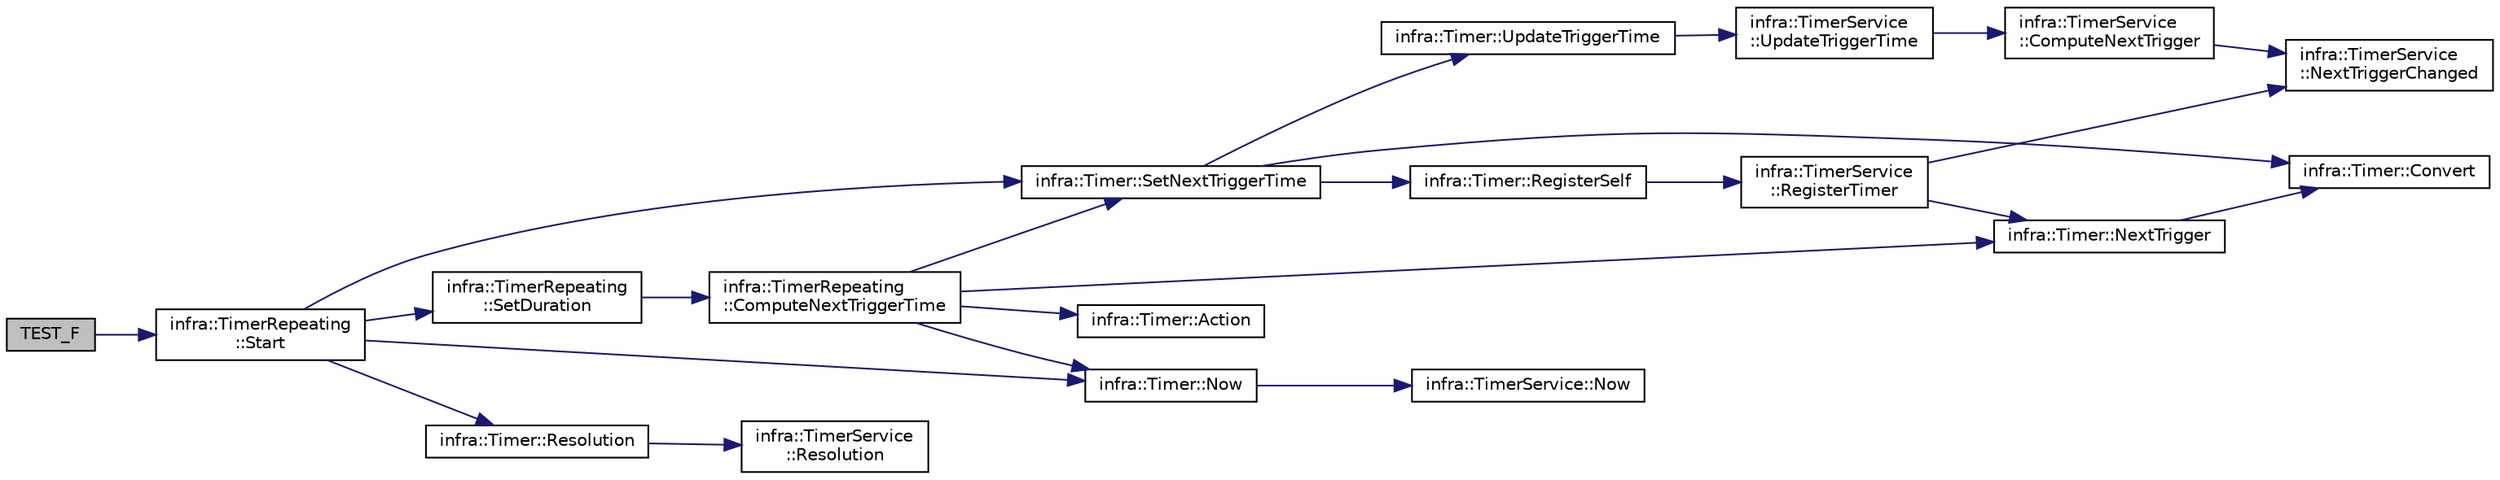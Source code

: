 digraph "TEST_F"
{
 // INTERACTIVE_SVG=YES
  edge [fontname="Helvetica",fontsize="10",labelfontname="Helvetica",labelfontsize="10"];
  node [fontname="Helvetica",fontsize="10",shape=record];
  rankdir="LR";
  Node18 [label="TEST_F",height=0.2,width=0.4,color="black", fillcolor="grey75", style="filled", fontcolor="black"];
  Node18 -> Node19 [color="midnightblue",fontsize="10",style="solid",fontname="Helvetica"];
  Node19 [label="infra::TimerRepeating\l::Start",height=0.2,width=0.4,color="black", fillcolor="white", style="filled",URL="$d3/d9e/classinfra_1_1_timer_repeating.html#ad2eeb1fcc08e3eab3ceb404e2338597b"];
  Node19 -> Node20 [color="midnightblue",fontsize="10",style="solid",fontname="Helvetica"];
  Node20 [label="infra::Timer::SetNextTriggerTime",height=0.2,width=0.4,color="black", fillcolor="white", style="filled",URL="$d5/da5/classinfra_1_1_timer.html#aa5f1d8f856a15a67ddc7c88e40fe4796"];
  Node20 -> Node21 [color="midnightblue",fontsize="10",style="solid",fontname="Helvetica"];
  Node21 [label="infra::Timer::Convert",height=0.2,width=0.4,color="black", fillcolor="white", style="filled",URL="$d5/da5/classinfra_1_1_timer.html#a11b396e8d4300da06b8ce83624991b73"];
  Node20 -> Node22 [color="midnightblue",fontsize="10",style="solid",fontname="Helvetica"];
  Node22 [label="infra::Timer::RegisterSelf",height=0.2,width=0.4,color="black", fillcolor="white", style="filled",URL="$d5/da5/classinfra_1_1_timer.html#aaabecdbe93d2f0299f5f1356c9d1337f"];
  Node22 -> Node23 [color="midnightblue",fontsize="10",style="solid",fontname="Helvetica"];
  Node23 [label="infra::TimerService\l::RegisterTimer",height=0.2,width=0.4,color="black", fillcolor="white", style="filled",URL="$da/def/classinfra_1_1_timer_service.html#ac048d92f92957b56b420dd78bcc84528"];
  Node23 -> Node24 [color="midnightblue",fontsize="10",style="solid",fontname="Helvetica"];
  Node24 [label="infra::Timer::NextTrigger",height=0.2,width=0.4,color="black", fillcolor="white", style="filled",URL="$d5/da5/classinfra_1_1_timer.html#a1efe7b4dc3d40f8357b1fc94855e5145"];
  Node24 -> Node21 [color="midnightblue",fontsize="10",style="solid",fontname="Helvetica"];
  Node23 -> Node25 [color="midnightblue",fontsize="10",style="solid",fontname="Helvetica"];
  Node25 [label="infra::TimerService\l::NextTriggerChanged",height=0.2,width=0.4,color="black", fillcolor="white", style="filled",URL="$da/def/classinfra_1_1_timer_service.html#a6ae66196dc18d8b383ba5e0f0b6f22fa"];
  Node20 -> Node26 [color="midnightblue",fontsize="10",style="solid",fontname="Helvetica"];
  Node26 [label="infra::Timer::UpdateTriggerTime",height=0.2,width=0.4,color="black", fillcolor="white", style="filled",URL="$d5/da5/classinfra_1_1_timer.html#a51a6dd500d70207c8163a053db0b6e60"];
  Node26 -> Node27 [color="midnightblue",fontsize="10",style="solid",fontname="Helvetica"];
  Node27 [label="infra::TimerService\l::UpdateTriggerTime",height=0.2,width=0.4,color="black", fillcolor="white", style="filled",URL="$da/def/classinfra_1_1_timer_service.html#ac08c18576f1ca147f34136e9f75d124f"];
  Node27 -> Node28 [color="midnightblue",fontsize="10",style="solid",fontname="Helvetica"];
  Node28 [label="infra::TimerService\l::ComputeNextTrigger",height=0.2,width=0.4,color="black", fillcolor="white", style="filled",URL="$da/def/classinfra_1_1_timer_service.html#afb8a6ef3ee5ba728f1a8f232514bad8c"];
  Node28 -> Node25 [color="midnightblue",fontsize="10",style="solid",fontname="Helvetica"];
  Node19 -> Node29 [color="midnightblue",fontsize="10",style="solid",fontname="Helvetica"];
  Node29 [label="infra::Timer::Now",height=0.2,width=0.4,color="black", fillcolor="white", style="filled",URL="$d5/da5/classinfra_1_1_timer.html#a0a6147203d9afc7b16456c161b7aaf62"];
  Node29 -> Node30 [color="midnightblue",fontsize="10",style="solid",fontname="Helvetica"];
  Node30 [label="infra::TimerService::Now",height=0.2,width=0.4,color="black", fillcolor="white", style="filled",URL="$da/def/classinfra_1_1_timer_service.html#acb34d2766047f27ebcd1f552916c9a99"];
  Node19 -> Node31 [color="midnightblue",fontsize="10",style="solid",fontname="Helvetica"];
  Node31 [label="infra::Timer::Resolution",height=0.2,width=0.4,color="black", fillcolor="white", style="filled",URL="$d5/da5/classinfra_1_1_timer.html#a729101dbfbc04caf3f1217f9feeeff41"];
  Node31 -> Node32 [color="midnightblue",fontsize="10",style="solid",fontname="Helvetica"];
  Node32 [label="infra::TimerService\l::Resolution",height=0.2,width=0.4,color="black", fillcolor="white", style="filled",URL="$da/def/classinfra_1_1_timer_service.html#ab717e40a1a49d2f31f4a9e2e63f0f5ce"];
  Node19 -> Node33 [color="midnightblue",fontsize="10",style="solid",fontname="Helvetica"];
  Node33 [label="infra::TimerRepeating\l::SetDuration",height=0.2,width=0.4,color="black", fillcolor="white", style="filled",URL="$d3/d9e/classinfra_1_1_timer_repeating.html#aa967ed7eba7a60ca38ac6f9dd9bc4987"];
  Node33 -> Node34 [color="midnightblue",fontsize="10",style="solid",fontname="Helvetica"];
  Node34 [label="infra::TimerRepeating\l::ComputeNextTriggerTime",height=0.2,width=0.4,color="black", fillcolor="white", style="filled",URL="$d3/d9e/classinfra_1_1_timer_repeating.html#acef61c6675df5a97b7c6ea1f8325adbe"];
  Node34 -> Node29 [color="midnightblue",fontsize="10",style="solid",fontname="Helvetica"];
  Node34 -> Node24 [color="midnightblue",fontsize="10",style="solid",fontname="Helvetica"];
  Node34 -> Node20 [color="midnightblue",fontsize="10",style="solid",fontname="Helvetica"];
  Node34 -> Node35 [color="midnightblue",fontsize="10",style="solid",fontname="Helvetica"];
  Node35 [label="infra::Timer::Action",height=0.2,width=0.4,color="black", fillcolor="white", style="filled",URL="$d5/da5/classinfra_1_1_timer.html#a839de31eeaefc80b4d83aeaca53232b2"];
}
